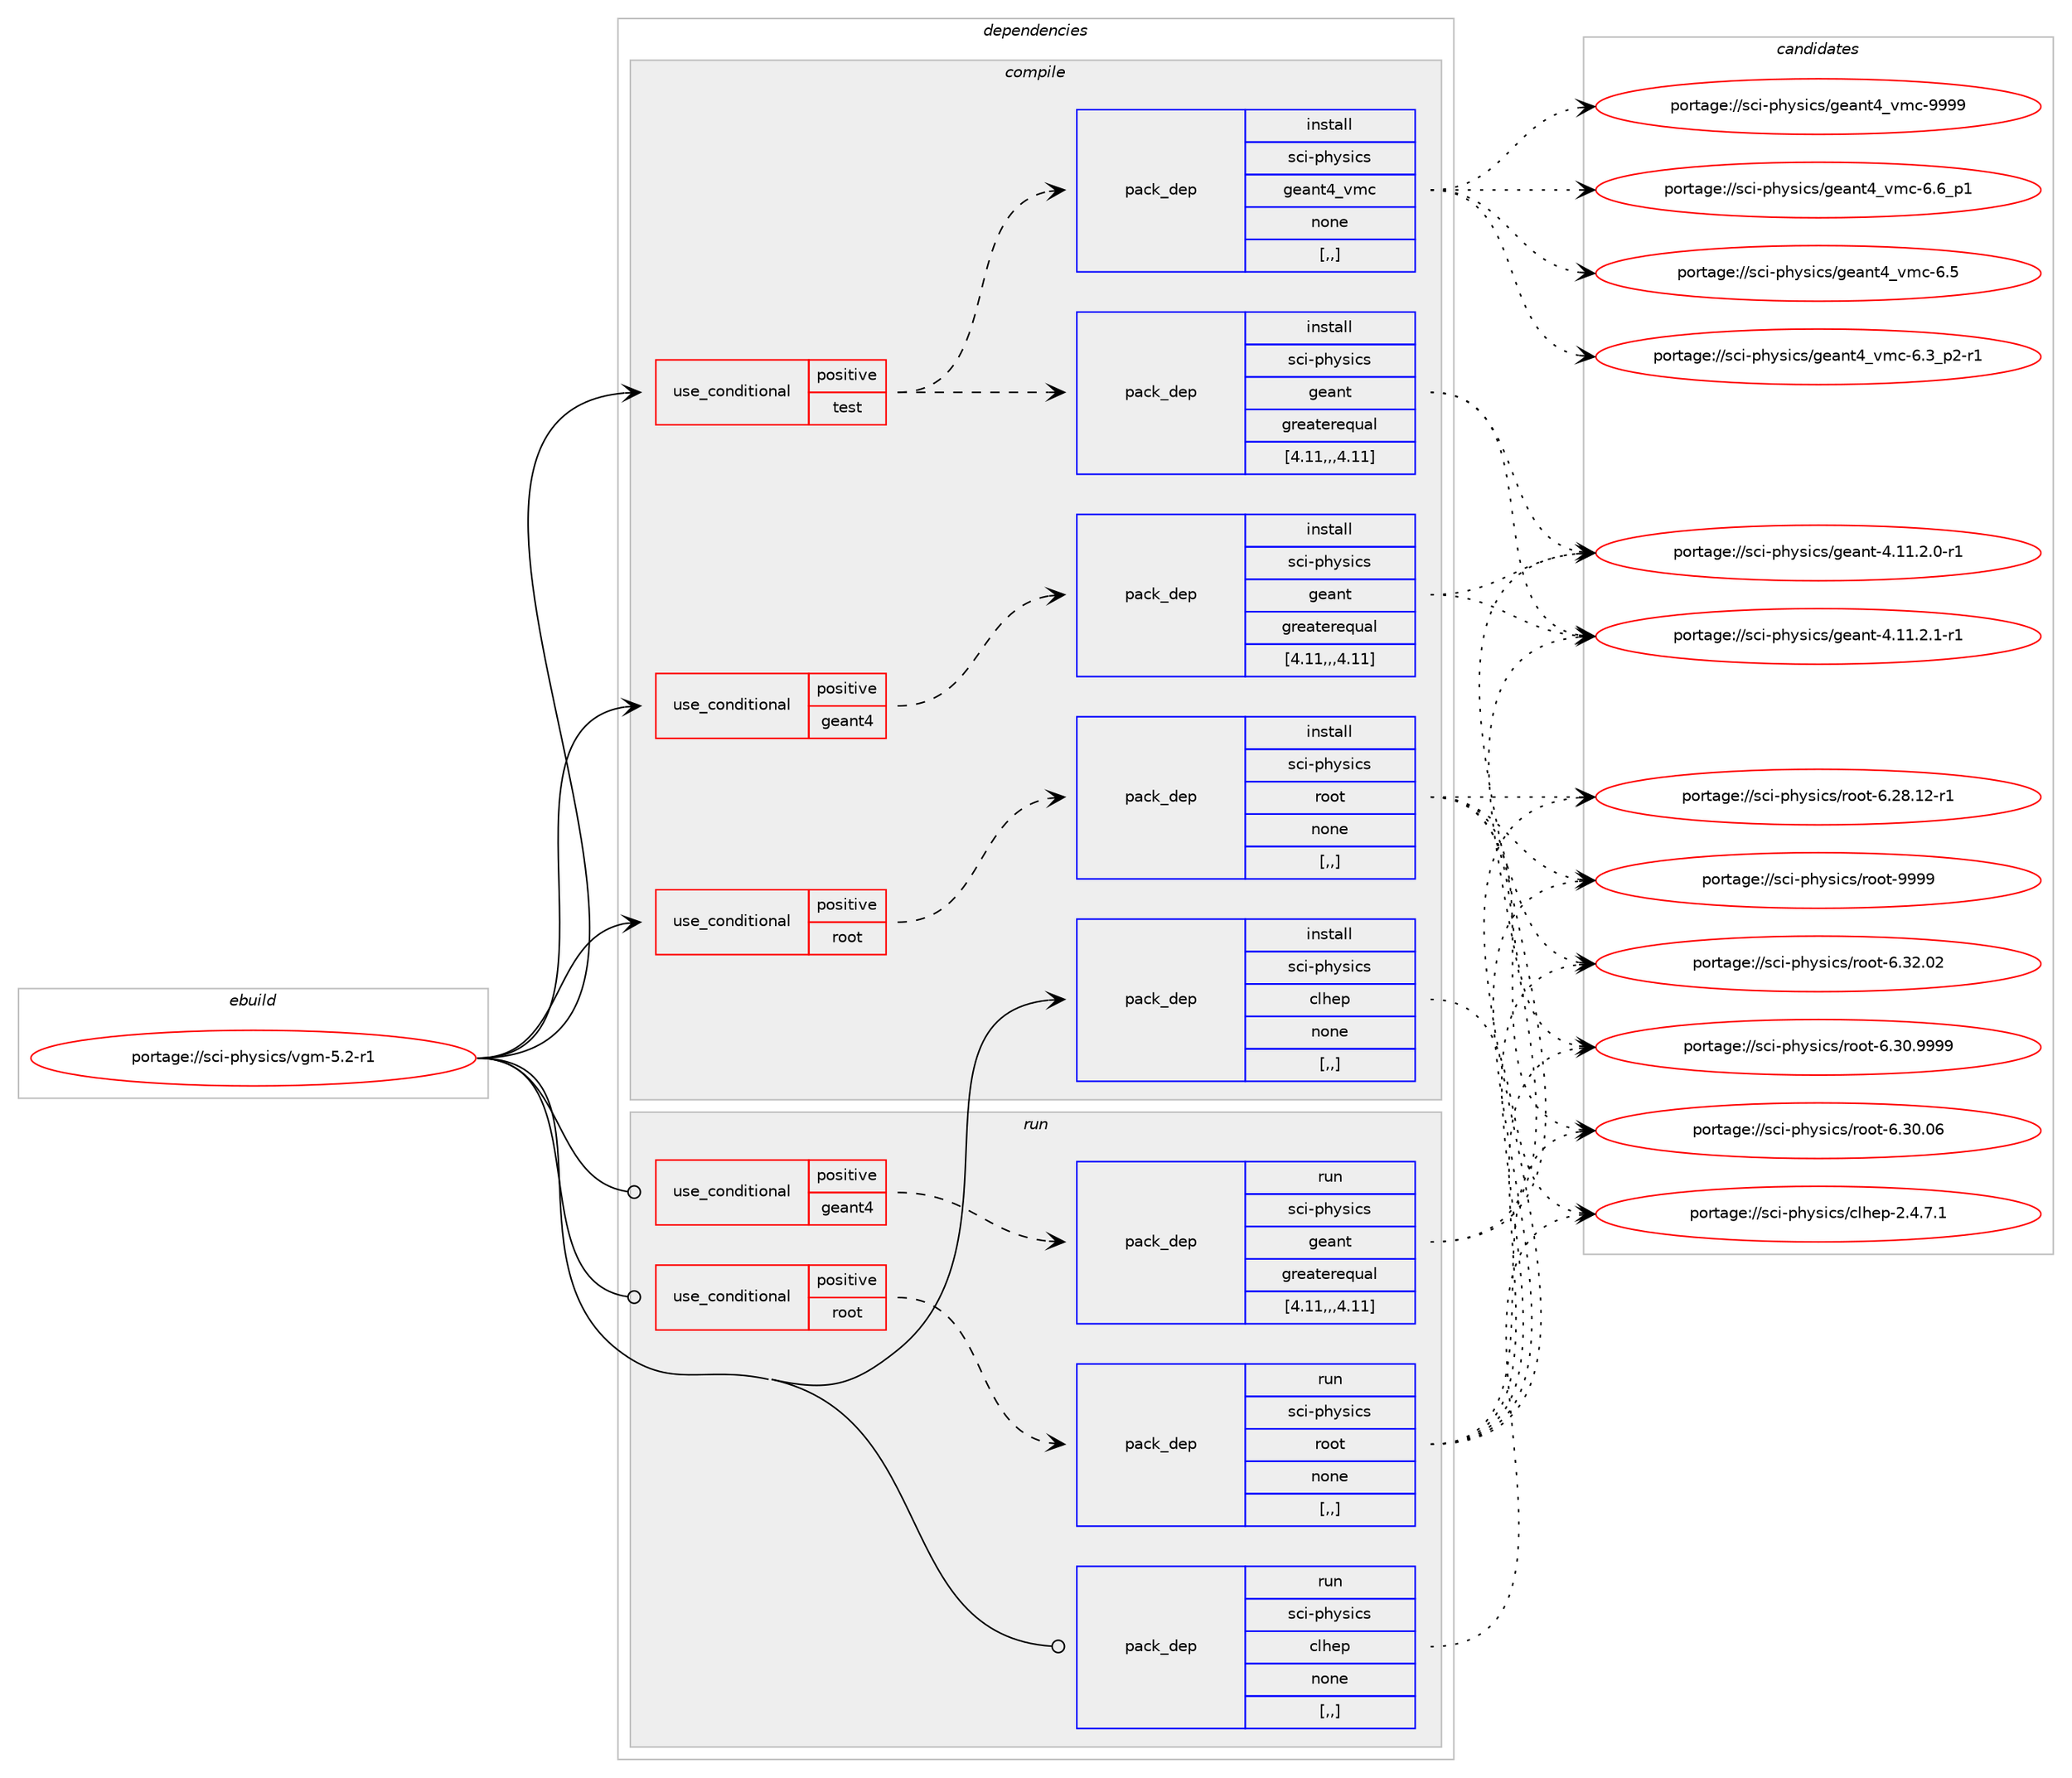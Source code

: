digraph prolog {

# *************
# Graph options
# *************

newrank=true;
concentrate=true;
compound=true;
graph [rankdir=LR,fontname=Helvetica,fontsize=10,ranksep=1.5];#, ranksep=2.5, nodesep=0.2];
edge  [arrowhead=vee];
node  [fontname=Helvetica,fontsize=10];

# **********
# The ebuild
# **********

subgraph cluster_leftcol {
color=gray;
label=<<i>ebuild</i>>;
id [label="portage://sci-physics/vgm-5.2-r1", color=red, width=4, href="../sci-physics/vgm-5.2-r1.svg"];
}

# ****************
# The dependencies
# ****************

subgraph cluster_midcol {
color=gray;
label=<<i>dependencies</i>>;
subgraph cluster_compile {
fillcolor="#eeeeee";
style=filled;
label=<<i>compile</i>>;
subgraph cond109828 {
dependency413046 [label=<<TABLE BORDER="0" CELLBORDER="1" CELLSPACING="0" CELLPADDING="4"><TR><TD ROWSPAN="3" CELLPADDING="10">use_conditional</TD></TR><TR><TD>positive</TD></TR><TR><TD>geant4</TD></TR></TABLE>>, shape=none, color=red];
subgraph pack300306 {
dependency413047 [label=<<TABLE BORDER="0" CELLBORDER="1" CELLSPACING="0" CELLPADDING="4" WIDTH="220"><TR><TD ROWSPAN="6" CELLPADDING="30">pack_dep</TD></TR><TR><TD WIDTH="110">install</TD></TR><TR><TD>sci-physics</TD></TR><TR><TD>geant</TD></TR><TR><TD>greaterequal</TD></TR><TR><TD>[4.11,,,4.11]</TD></TR></TABLE>>, shape=none, color=blue];
}
dependency413046:e -> dependency413047:w [weight=20,style="dashed",arrowhead="vee"];
}
id:e -> dependency413046:w [weight=20,style="solid",arrowhead="vee"];
subgraph cond109829 {
dependency413048 [label=<<TABLE BORDER="0" CELLBORDER="1" CELLSPACING="0" CELLPADDING="4"><TR><TD ROWSPAN="3" CELLPADDING="10">use_conditional</TD></TR><TR><TD>positive</TD></TR><TR><TD>root</TD></TR></TABLE>>, shape=none, color=red];
subgraph pack300307 {
dependency413049 [label=<<TABLE BORDER="0" CELLBORDER="1" CELLSPACING="0" CELLPADDING="4" WIDTH="220"><TR><TD ROWSPAN="6" CELLPADDING="30">pack_dep</TD></TR><TR><TD WIDTH="110">install</TD></TR><TR><TD>sci-physics</TD></TR><TR><TD>root</TD></TR><TR><TD>none</TD></TR><TR><TD>[,,]</TD></TR></TABLE>>, shape=none, color=blue];
}
dependency413048:e -> dependency413049:w [weight=20,style="dashed",arrowhead="vee"];
}
id:e -> dependency413048:w [weight=20,style="solid",arrowhead="vee"];
subgraph cond109830 {
dependency413050 [label=<<TABLE BORDER="0" CELLBORDER="1" CELLSPACING="0" CELLPADDING="4"><TR><TD ROWSPAN="3" CELLPADDING="10">use_conditional</TD></TR><TR><TD>positive</TD></TR><TR><TD>test</TD></TR></TABLE>>, shape=none, color=red];
subgraph pack300308 {
dependency413051 [label=<<TABLE BORDER="0" CELLBORDER="1" CELLSPACING="0" CELLPADDING="4" WIDTH="220"><TR><TD ROWSPAN="6" CELLPADDING="30">pack_dep</TD></TR><TR><TD WIDTH="110">install</TD></TR><TR><TD>sci-physics</TD></TR><TR><TD>geant</TD></TR><TR><TD>greaterequal</TD></TR><TR><TD>[4.11,,,4.11]</TD></TR></TABLE>>, shape=none, color=blue];
}
dependency413050:e -> dependency413051:w [weight=20,style="dashed",arrowhead="vee"];
subgraph pack300309 {
dependency413052 [label=<<TABLE BORDER="0" CELLBORDER="1" CELLSPACING="0" CELLPADDING="4" WIDTH="220"><TR><TD ROWSPAN="6" CELLPADDING="30">pack_dep</TD></TR><TR><TD WIDTH="110">install</TD></TR><TR><TD>sci-physics</TD></TR><TR><TD>geant4_vmc</TD></TR><TR><TD>none</TD></TR><TR><TD>[,,]</TD></TR></TABLE>>, shape=none, color=blue];
}
dependency413050:e -> dependency413052:w [weight=20,style="dashed",arrowhead="vee"];
}
id:e -> dependency413050:w [weight=20,style="solid",arrowhead="vee"];
subgraph pack300310 {
dependency413053 [label=<<TABLE BORDER="0" CELLBORDER="1" CELLSPACING="0" CELLPADDING="4" WIDTH="220"><TR><TD ROWSPAN="6" CELLPADDING="30">pack_dep</TD></TR><TR><TD WIDTH="110">install</TD></TR><TR><TD>sci-physics</TD></TR><TR><TD>clhep</TD></TR><TR><TD>none</TD></TR><TR><TD>[,,]</TD></TR></TABLE>>, shape=none, color=blue];
}
id:e -> dependency413053:w [weight=20,style="solid",arrowhead="vee"];
}
subgraph cluster_compileandrun {
fillcolor="#eeeeee";
style=filled;
label=<<i>compile and run</i>>;
}
subgraph cluster_run {
fillcolor="#eeeeee";
style=filled;
label=<<i>run</i>>;
subgraph cond109831 {
dependency413054 [label=<<TABLE BORDER="0" CELLBORDER="1" CELLSPACING="0" CELLPADDING="4"><TR><TD ROWSPAN="3" CELLPADDING="10">use_conditional</TD></TR><TR><TD>positive</TD></TR><TR><TD>geant4</TD></TR></TABLE>>, shape=none, color=red];
subgraph pack300311 {
dependency413055 [label=<<TABLE BORDER="0" CELLBORDER="1" CELLSPACING="0" CELLPADDING="4" WIDTH="220"><TR><TD ROWSPAN="6" CELLPADDING="30">pack_dep</TD></TR><TR><TD WIDTH="110">run</TD></TR><TR><TD>sci-physics</TD></TR><TR><TD>geant</TD></TR><TR><TD>greaterequal</TD></TR><TR><TD>[4.11,,,4.11]</TD></TR></TABLE>>, shape=none, color=blue];
}
dependency413054:e -> dependency413055:w [weight=20,style="dashed",arrowhead="vee"];
}
id:e -> dependency413054:w [weight=20,style="solid",arrowhead="odot"];
subgraph cond109832 {
dependency413056 [label=<<TABLE BORDER="0" CELLBORDER="1" CELLSPACING="0" CELLPADDING="4"><TR><TD ROWSPAN="3" CELLPADDING="10">use_conditional</TD></TR><TR><TD>positive</TD></TR><TR><TD>root</TD></TR></TABLE>>, shape=none, color=red];
subgraph pack300312 {
dependency413057 [label=<<TABLE BORDER="0" CELLBORDER="1" CELLSPACING="0" CELLPADDING="4" WIDTH="220"><TR><TD ROWSPAN="6" CELLPADDING="30">pack_dep</TD></TR><TR><TD WIDTH="110">run</TD></TR><TR><TD>sci-physics</TD></TR><TR><TD>root</TD></TR><TR><TD>none</TD></TR><TR><TD>[,,]</TD></TR></TABLE>>, shape=none, color=blue];
}
dependency413056:e -> dependency413057:w [weight=20,style="dashed",arrowhead="vee"];
}
id:e -> dependency413056:w [weight=20,style="solid",arrowhead="odot"];
subgraph pack300313 {
dependency413058 [label=<<TABLE BORDER="0" CELLBORDER="1" CELLSPACING="0" CELLPADDING="4" WIDTH="220"><TR><TD ROWSPAN="6" CELLPADDING="30">pack_dep</TD></TR><TR><TD WIDTH="110">run</TD></TR><TR><TD>sci-physics</TD></TR><TR><TD>clhep</TD></TR><TR><TD>none</TD></TR><TR><TD>[,,]</TD></TR></TABLE>>, shape=none, color=blue];
}
id:e -> dependency413058:w [weight=20,style="solid",arrowhead="odot"];
}
}

# **************
# The candidates
# **************

subgraph cluster_choices {
rank=same;
color=gray;
label=<<i>candidates</i>>;

subgraph choice300306 {
color=black;
nodesep=1;
choice11599105451121041211151059911547103101971101164552464949465046494511449 [label="portage://sci-physics/geant-4.11.2.1-r1", color=red, width=4,href="../sci-physics/geant-4.11.2.1-r1.svg"];
choice11599105451121041211151059911547103101971101164552464949465046484511449 [label="portage://sci-physics/geant-4.11.2.0-r1", color=red, width=4,href="../sci-physics/geant-4.11.2.0-r1.svg"];
dependency413047:e -> choice11599105451121041211151059911547103101971101164552464949465046494511449:w [style=dotted,weight="100"];
dependency413047:e -> choice11599105451121041211151059911547103101971101164552464949465046484511449:w [style=dotted,weight="100"];
}
subgraph choice300307 {
color=black;
nodesep=1;
choice115991054511210412111510599115471141111111164557575757 [label="portage://sci-physics/root-9999", color=red, width=4,href="../sci-physics/root-9999.svg"];
choice115991054511210412111510599115471141111111164554465150464850 [label="portage://sci-physics/root-6.32.02", color=red, width=4,href="../sci-physics/root-6.32.02.svg"];
choice1159910545112104121115105991154711411111111645544651484657575757 [label="portage://sci-physics/root-6.30.9999", color=red, width=4,href="../sci-physics/root-6.30.9999.svg"];
choice115991054511210412111510599115471141111111164554465148464854 [label="portage://sci-physics/root-6.30.06", color=red, width=4,href="../sci-physics/root-6.30.06.svg"];
choice1159910545112104121115105991154711411111111645544650564649504511449 [label="portage://sci-physics/root-6.28.12-r1", color=red, width=4,href="../sci-physics/root-6.28.12-r1.svg"];
dependency413049:e -> choice115991054511210412111510599115471141111111164557575757:w [style=dotted,weight="100"];
dependency413049:e -> choice115991054511210412111510599115471141111111164554465150464850:w [style=dotted,weight="100"];
dependency413049:e -> choice1159910545112104121115105991154711411111111645544651484657575757:w [style=dotted,weight="100"];
dependency413049:e -> choice115991054511210412111510599115471141111111164554465148464854:w [style=dotted,weight="100"];
dependency413049:e -> choice1159910545112104121115105991154711411111111645544650564649504511449:w [style=dotted,weight="100"];
}
subgraph choice300308 {
color=black;
nodesep=1;
choice11599105451121041211151059911547103101971101164552464949465046494511449 [label="portage://sci-physics/geant-4.11.2.1-r1", color=red, width=4,href="../sci-physics/geant-4.11.2.1-r1.svg"];
choice11599105451121041211151059911547103101971101164552464949465046484511449 [label="portage://sci-physics/geant-4.11.2.0-r1", color=red, width=4,href="../sci-physics/geant-4.11.2.0-r1.svg"];
dependency413051:e -> choice11599105451121041211151059911547103101971101164552464949465046494511449:w [style=dotted,weight="100"];
dependency413051:e -> choice11599105451121041211151059911547103101971101164552464949465046484511449:w [style=dotted,weight="100"];
}
subgraph choice300309 {
color=black;
nodesep=1;
choice11599105451121041211151059911547103101971101165295118109994557575757 [label="portage://sci-physics/geant4_vmc-9999", color=red, width=4,href="../sci-physics/geant4_vmc-9999.svg"];
choice1159910545112104121115105991154710310197110116529511810999455446549511249 [label="portage://sci-physics/geant4_vmc-6.6_p1", color=red, width=4,href="../sci-physics/geant4_vmc-6.6_p1.svg"];
choice115991054511210412111510599115471031019711011652951181099945544653 [label="portage://sci-physics/geant4_vmc-6.5", color=red, width=4,href="../sci-physics/geant4_vmc-6.5.svg"];
choice11599105451121041211151059911547103101971101165295118109994554465195112504511449 [label="portage://sci-physics/geant4_vmc-6.3_p2-r1", color=red, width=4,href="../sci-physics/geant4_vmc-6.3_p2-r1.svg"];
dependency413052:e -> choice11599105451121041211151059911547103101971101165295118109994557575757:w [style=dotted,weight="100"];
dependency413052:e -> choice1159910545112104121115105991154710310197110116529511810999455446549511249:w [style=dotted,weight="100"];
dependency413052:e -> choice115991054511210412111510599115471031019711011652951181099945544653:w [style=dotted,weight="100"];
dependency413052:e -> choice11599105451121041211151059911547103101971101165295118109994554465195112504511449:w [style=dotted,weight="100"];
}
subgraph choice300310 {
color=black;
nodesep=1;
choice11599105451121041211151059911547991081041011124550465246554649 [label="portage://sci-physics/clhep-2.4.7.1", color=red, width=4,href="../sci-physics/clhep-2.4.7.1.svg"];
dependency413053:e -> choice11599105451121041211151059911547991081041011124550465246554649:w [style=dotted,weight="100"];
}
subgraph choice300311 {
color=black;
nodesep=1;
choice11599105451121041211151059911547103101971101164552464949465046494511449 [label="portage://sci-physics/geant-4.11.2.1-r1", color=red, width=4,href="../sci-physics/geant-4.11.2.1-r1.svg"];
choice11599105451121041211151059911547103101971101164552464949465046484511449 [label="portage://sci-physics/geant-4.11.2.0-r1", color=red, width=4,href="../sci-physics/geant-4.11.2.0-r1.svg"];
dependency413055:e -> choice11599105451121041211151059911547103101971101164552464949465046494511449:w [style=dotted,weight="100"];
dependency413055:e -> choice11599105451121041211151059911547103101971101164552464949465046484511449:w [style=dotted,weight="100"];
}
subgraph choice300312 {
color=black;
nodesep=1;
choice115991054511210412111510599115471141111111164557575757 [label="portage://sci-physics/root-9999", color=red, width=4,href="../sci-physics/root-9999.svg"];
choice115991054511210412111510599115471141111111164554465150464850 [label="portage://sci-physics/root-6.32.02", color=red, width=4,href="../sci-physics/root-6.32.02.svg"];
choice1159910545112104121115105991154711411111111645544651484657575757 [label="portage://sci-physics/root-6.30.9999", color=red, width=4,href="../sci-physics/root-6.30.9999.svg"];
choice115991054511210412111510599115471141111111164554465148464854 [label="portage://sci-physics/root-6.30.06", color=red, width=4,href="../sci-physics/root-6.30.06.svg"];
choice1159910545112104121115105991154711411111111645544650564649504511449 [label="portage://sci-physics/root-6.28.12-r1", color=red, width=4,href="../sci-physics/root-6.28.12-r1.svg"];
dependency413057:e -> choice115991054511210412111510599115471141111111164557575757:w [style=dotted,weight="100"];
dependency413057:e -> choice115991054511210412111510599115471141111111164554465150464850:w [style=dotted,weight="100"];
dependency413057:e -> choice1159910545112104121115105991154711411111111645544651484657575757:w [style=dotted,weight="100"];
dependency413057:e -> choice115991054511210412111510599115471141111111164554465148464854:w [style=dotted,weight="100"];
dependency413057:e -> choice1159910545112104121115105991154711411111111645544650564649504511449:w [style=dotted,weight="100"];
}
subgraph choice300313 {
color=black;
nodesep=1;
choice11599105451121041211151059911547991081041011124550465246554649 [label="portage://sci-physics/clhep-2.4.7.1", color=red, width=4,href="../sci-physics/clhep-2.4.7.1.svg"];
dependency413058:e -> choice11599105451121041211151059911547991081041011124550465246554649:w [style=dotted,weight="100"];
}
}

}
